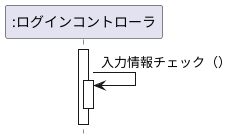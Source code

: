 @startuml 再帰呼出し
 hide footbox
participant ":ログインコントローラ" as control

activate control
    control -> control: 入力情報チェック（）
    activate control
    ' deactivate control
' note right of control : 再帰呼出し

deactivate control

@enduml
